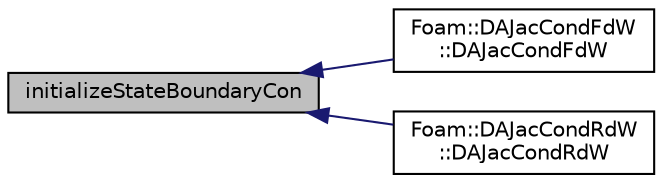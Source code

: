 digraph "initializeStateBoundaryCon"
{
  bgcolor="transparent";
  edge [fontname="Helvetica",fontsize="10",labelfontname="Helvetica",labelfontsize="10"];
  node [fontname="Helvetica",fontsize="10",shape=record];
  rankdir="LR";
  Node35 [label="initializeStateBoundaryCon",height=0.2,width=0.4,color="black", fillcolor="grey75", style="filled", fontcolor="black"];
  Node35 -> Node36 [dir="back",color="midnightblue",fontsize="10",style="solid",fontname="Helvetica"];
  Node36 [label="Foam::DAJacCondFdW\l::DAJacCondFdW",height=0.2,width=0.4,color="black",URL="$classFoam_1_1DAJacCondFdW.html#ac97e317c5527ca71b2e44e2a690d8f53"];
  Node35 -> Node37 [dir="back",color="midnightblue",fontsize="10",style="solid",fontname="Helvetica"];
  Node37 [label="Foam::DAJacCondRdW\l::DAJacCondRdW",height=0.2,width=0.4,color="black",URL="$classFoam_1_1DAJacCondRdW.html#afe2f8a5e0d6cf2bd73ce77b25641fe4f"];
}
